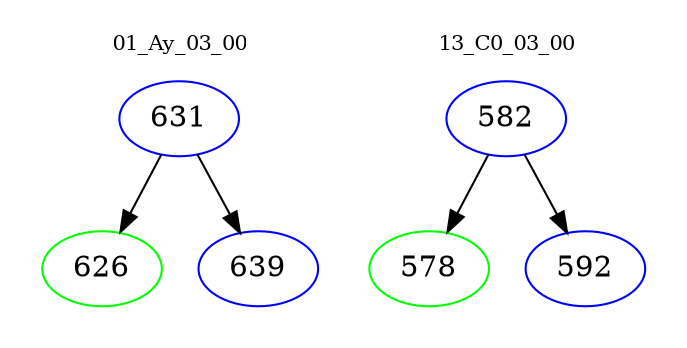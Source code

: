 digraph{
subgraph cluster_0 {
color = white
label = "01_Ay_03_00";
fontsize=10;
T0_631 [label="631", color="blue"]
T0_631 -> T0_626 [color="black"]
T0_626 [label="626", color="green"]
T0_631 -> T0_639 [color="black"]
T0_639 [label="639", color="blue"]
}
subgraph cluster_1 {
color = white
label = "13_C0_03_00";
fontsize=10;
T1_582 [label="582", color="blue"]
T1_582 -> T1_578 [color="black"]
T1_578 [label="578", color="green"]
T1_582 -> T1_592 [color="black"]
T1_592 [label="592", color="blue"]
}
}

